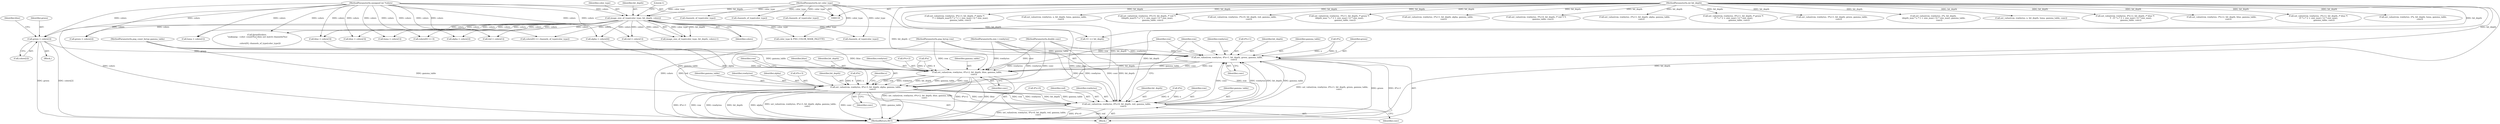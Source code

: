 digraph "1_Android_9d4853418ab2f754c2b63e091c29c5529b8b86ca_14@array" {
"1000660" [label="(Call,green = colors[2])"];
"1000132" [label="(Call,image_size_of_type(color_type, bit_depth, colors))"];
"1000122" [label="(MethodParameterIn,int color_type)"];
"1000123" [label="(MethodParameterIn,int bit_depth)"];
"1000126" [label="(MethodParameterIn,unsigned int *colors)"];
"1000700" [label="(Call,set_value(row, rowbytes, 4*x+1, bit_depth, green, gamma_table,\n                     conv))"];
"1000712" [label="(Call,set_value(row, rowbytes, 4*x+2, bit_depth, blue, gamma_table,\n                     conv))"];
"1000724" [label="(Call,set_value(row, rowbytes, 4*x+3, bit_depth, alpha, gamma_table,\n                     conv))"];
"1000688" [label="(Call,set_value(row, rowbytes, 4*x+0, bit_depth, red, gamma_table,\n                     conv))"];
"1000711" [label="(Identifier,conv)"];
"1000723" [label="(Identifier,conv)"];
"1000667" [label="(Identifier,blue)"];
"1000453" [label="(Call,set_value(row, rowbytes, 4*x+3, bit_depth, /* alpha */\n                  Y + ((depth_max-Y) * x * 2 + size_max) / (2 * size_max),\n                  gamma_table, conv))"];
"1000715" [label="(Call,4*x+2)"];
"1000699" [label="(Identifier,conv)"];
"1000672" [label="(Call,alpha = colors[4])"];
"1000120" [label="(MethodParameterIn,size_t rowbytes)"];
"1000661" [label="(Identifier,green)"];
"1000526" [label="(Call,set_value(row, rowbytes, x, bit_depth, luma, gamma_table,\n                     conv))"];
"1000686" [label="(Identifier,x)"];
"1000131" [label="(Call,image_size_of_type(color_type, bit_depth, colors)-1)"];
"1000691" [label="(Call,4*x+0)"];
"1000383" [label="(Call,set_value(row, rowbytes, 4*x+0, bit_depth, /* red */\n ((depth_max-Y) * x * 2 + size_max) / (2 * size_max),\n                  gamma_table, conv))"];
"1000505" [label="(Call,channels_of_type(color_type))"];
"1000713" [label="(Identifier,row)"];
"1000586" [label="(Call,red = colors[1])"];
"1000734" [label="(Identifier,gamma_table)"];
"1000134" [label="(Identifier,bit_depth)"];
"1000122" [label="(MethodParameterIn,int color_type)"];
"1000702" [label="(Identifier,rowbytes)"];
"1000712" [label="(Call,set_value(row, rowbytes, 4*x+2, bit_depth, blue, gamma_table,\n                     conv))"];
"1000688" [label="(Call,set_value(row, rowbytes, 4*x+0, bit_depth, red, gamma_table,\n                     conv))"];
"1000703" [label="(Call,4*x+1)"];
"1000614" [label="(Call,set_value(row, rowbytes, 3*x+0, bit_depth, red, gamma_table,\n                     conv))"];
"1000726" [label="(Identifier,rowbytes)"];
"1000751" [label="(Call,channels_of_type(color_type))"];
"1000502" [label="(Call,channels_of_type(color_type))"];
"1000125" [label="(MethodParameterIn,double conv)"];
"1000666" [label="(Call,blue = colors[3])"];
"1000136" [label="(Literal,1)"];
"1000498" [label="(Call,colors[0] == channels_of_type(color_type))"];
"1000311" [label="(Call,set_value(row, rowbytes, 3*x+1, bit_depth, /* green */\n (depth_max * x * 2 + size_max) / (2 * size_max),\n                  gamma_table, conv))"];
"1000716" [label="(Call,4*x)"];
"1000708" [label="(Identifier,bit_depth)"];
"1000687" [label="(Block,)"];
"1000259" [label="(Call,set_value(row, rowbytes, 2*x+1, bit_depth, alpha, gamma_table,\n                  conv))"];
"1000697" [label="(Identifier,red)"];
"1000733" [label="(Identifier,alpha)"];
"1000126" [label="(MethodParameterIn,unsigned int *colors)"];
"1000710" [label="(Identifier,gamma_table)"];
"1000132" [label="(Call,image_size_of_type(color_type, bit_depth, colors))"];
"1000488" [label="(Call,color_type & PNG_COLOR_MASK_PALETTE)"];
"1000690" [label="(Identifier,rowbytes)"];
"1000299" [label="(Call,set_value(row, rowbytes, 3*x+0, bit_depth, /* red */ Y,\n                     gamma_table, conv))"];
"1000722" [label="(Identifier,gamma_table)"];
"1000696" [label="(Identifier,bit_depth)"];
"1000692" [label="(Call,4*x)"];
"1000570" [label="(Call,set_value(row, rowbytes, 2*x+1, bit_depth, alpha, gamma_table,\n                     conv))"];
"1000133" [label="(Identifier,color_type)"];
"1000141" [label="(Call,1U << bit_depth)"];
"1000511" [label="(Call,luma = colors[1])"];
"1000407" [label="(Call,set_value(row, rowbytes, 4*x+1, bit_depth, /* green */\n (Y * x * 2 + size_max) / (2 * size_max),\n                  gamma_table, conv))"];
"1000701" [label="(Identifier,row)"];
"1000724" [label="(Call,set_value(row, rowbytes, 4*x+3, bit_depth, alpha, gamma_table,\n                     conv))"];
"1000704" [label="(Call,4*x)"];
"1000626" [label="(Call,set_value(row, rowbytes, 3*x+1, bit_depth, green, gamma_table,\n                     conv))"];
"1000721" [label="(Identifier,blue)"];
"1000239" [label="(Call,set_value(row, rowbytes, 2*x, bit_depth,\n (depth_max * x * 2 + size_max) / (2 * size_max), gamma_table,\n                  conv))"];
"1000725" [label="(Identifier,row)"];
"1000660" [label="(Call,green = colors[2])"];
"1000203" [label="(Call,set_value(row, rowbytes, x, bit_depth, luma, gamma_table, conv))"];
"1000689" [label="(Identifier,row)"];
"1000720" [label="(Identifier,bit_depth)"];
"1000429" [label="(Call,set_value(row, rowbytes, 4*x+2, bit_depth, /* blue */\n                  Y - (Y * x * 2 + size_max) / (2 * size_max),\n                  gamma_table, conv))"];
"1000709" [label="(Identifier,green)"];
"1000146" [label="(Call,colors[0] == 0)"];
"1000700" [label="(Call,set_value(row, rowbytes, 4*x+1, bit_depth, green, gamma_table,\n                     conv))"];
"1000638" [label="(Call,set_value(row, rowbytes, 3*x+2, bit_depth, blue, gamma_table,\n                     conv))"];
"1000727" [label="(Call,4*x+3)"];
"1000652" [label="(Block,)"];
"1000654" [label="(Call,red = colors[1])"];
"1000333" [label="(Call,set_value(row, rowbytes, 3*x+2, bit_depth, /* blue */\n (Y * x * 2 + size_max) / (2 * size_max),\n                  gamma_table, conv))"];
"1000560" [label="(Call,set_value(row, rowbytes, 2*x, bit_depth, luma, gamma_table,\n                     conv))"];
"1000714" [label="(Identifier,rowbytes)"];
"1000119" [label="(MethodParameterIn,png_bytep row)"];
"1000124" [label="(MethodParameterIn,png_const_bytep gamma_table)"];
"1000135" [label="(Identifier,colors)"];
"1000662" [label="(Call,colors[2])"];
"1000123" [label="(MethodParameterIn,int bit_depth)"];
"1000152" [label="(Call,channels_of_type(color_type))"];
"1000728" [label="(Call,4*x)"];
"1000735" [label="(Identifier,conv)"];
"1000698" [label="(Identifier,gamma_table)"];
"1000598" [label="(Call,blue = colors[3])"];
"1000544" [label="(Call,alpha = colors[2])"];
"1000592" [label="(Call,green = colors[2])"];
"1000745" [label="(Call,fprintf(stderr,\n \"makepng: --color: count(%u) does not match channels(%u)\n\",\n\n          colors[0], channels_of_type(color_type)))"];
"1000538" [label="(Call,luma = colors[1])"];
"1000732" [label="(Identifier,bit_depth)"];
"1000755" [label="(MethodReturn,RET)"];
"1000660" -> "1000652"  [label="AST: "];
"1000660" -> "1000662"  [label="CFG: "];
"1000661" -> "1000660"  [label="AST: "];
"1000662" -> "1000660"  [label="AST: "];
"1000667" -> "1000660"  [label="CFG: "];
"1000660" -> "1000755"  [label="DDG: green"];
"1000660" -> "1000755"  [label="DDG: colors[2]"];
"1000132" -> "1000660"  [label="DDG: colors"];
"1000126" -> "1000660"  [label="DDG: colors"];
"1000660" -> "1000700"  [label="DDG: green"];
"1000132" -> "1000131"  [label="AST: "];
"1000132" -> "1000135"  [label="CFG: "];
"1000133" -> "1000132"  [label="AST: "];
"1000134" -> "1000132"  [label="AST: "];
"1000135" -> "1000132"  [label="AST: "];
"1000136" -> "1000132"  [label="CFG: "];
"1000132" -> "1000755"  [label="DDG: colors"];
"1000132" -> "1000131"  [label="DDG: color_type"];
"1000132" -> "1000131"  [label="DDG: bit_depth"];
"1000132" -> "1000131"  [label="DDG: colors"];
"1000122" -> "1000132"  [label="DDG: color_type"];
"1000123" -> "1000132"  [label="DDG: bit_depth"];
"1000126" -> "1000132"  [label="DDG: colors"];
"1000132" -> "1000141"  [label="DDG: bit_depth"];
"1000132" -> "1000146"  [label="DDG: colors"];
"1000132" -> "1000152"  [label="DDG: color_type"];
"1000132" -> "1000488"  [label="DDG: color_type"];
"1000132" -> "1000498"  [label="DDG: colors"];
"1000132" -> "1000511"  [label="DDG: colors"];
"1000132" -> "1000538"  [label="DDG: colors"];
"1000132" -> "1000544"  [label="DDG: colors"];
"1000132" -> "1000586"  [label="DDG: colors"];
"1000132" -> "1000592"  [label="DDG: colors"];
"1000132" -> "1000598"  [label="DDG: colors"];
"1000132" -> "1000654"  [label="DDG: colors"];
"1000132" -> "1000666"  [label="DDG: colors"];
"1000132" -> "1000672"  [label="DDG: colors"];
"1000132" -> "1000745"  [label="DDG: colors"];
"1000122" -> "1000118"  [label="AST: "];
"1000122" -> "1000755"  [label="DDG: color_type"];
"1000122" -> "1000152"  [label="DDG: color_type"];
"1000122" -> "1000488"  [label="DDG: color_type"];
"1000122" -> "1000502"  [label="DDG: color_type"];
"1000122" -> "1000505"  [label="DDG: color_type"];
"1000122" -> "1000751"  [label="DDG: color_type"];
"1000123" -> "1000118"  [label="AST: "];
"1000123" -> "1000755"  [label="DDG: bit_depth"];
"1000123" -> "1000141"  [label="DDG: bit_depth"];
"1000123" -> "1000203"  [label="DDG: bit_depth"];
"1000123" -> "1000239"  [label="DDG: bit_depth"];
"1000123" -> "1000259"  [label="DDG: bit_depth"];
"1000123" -> "1000299"  [label="DDG: bit_depth"];
"1000123" -> "1000311"  [label="DDG: bit_depth"];
"1000123" -> "1000333"  [label="DDG: bit_depth"];
"1000123" -> "1000383"  [label="DDG: bit_depth"];
"1000123" -> "1000407"  [label="DDG: bit_depth"];
"1000123" -> "1000429"  [label="DDG: bit_depth"];
"1000123" -> "1000453"  [label="DDG: bit_depth"];
"1000123" -> "1000526"  [label="DDG: bit_depth"];
"1000123" -> "1000560"  [label="DDG: bit_depth"];
"1000123" -> "1000570"  [label="DDG: bit_depth"];
"1000123" -> "1000614"  [label="DDG: bit_depth"];
"1000123" -> "1000626"  [label="DDG: bit_depth"];
"1000123" -> "1000638"  [label="DDG: bit_depth"];
"1000123" -> "1000688"  [label="DDG: bit_depth"];
"1000123" -> "1000700"  [label="DDG: bit_depth"];
"1000123" -> "1000712"  [label="DDG: bit_depth"];
"1000123" -> "1000724"  [label="DDG: bit_depth"];
"1000126" -> "1000118"  [label="AST: "];
"1000126" -> "1000755"  [label="DDG: colors"];
"1000126" -> "1000146"  [label="DDG: colors"];
"1000126" -> "1000498"  [label="DDG: colors"];
"1000126" -> "1000511"  [label="DDG: colors"];
"1000126" -> "1000538"  [label="DDG: colors"];
"1000126" -> "1000544"  [label="DDG: colors"];
"1000126" -> "1000586"  [label="DDG: colors"];
"1000126" -> "1000592"  [label="DDG: colors"];
"1000126" -> "1000598"  [label="DDG: colors"];
"1000126" -> "1000654"  [label="DDG: colors"];
"1000126" -> "1000666"  [label="DDG: colors"];
"1000126" -> "1000672"  [label="DDG: colors"];
"1000126" -> "1000745"  [label="DDG: colors"];
"1000700" -> "1000687"  [label="AST: "];
"1000700" -> "1000711"  [label="CFG: "];
"1000701" -> "1000700"  [label="AST: "];
"1000702" -> "1000700"  [label="AST: "];
"1000703" -> "1000700"  [label="AST: "];
"1000708" -> "1000700"  [label="AST: "];
"1000709" -> "1000700"  [label="AST: "];
"1000710" -> "1000700"  [label="AST: "];
"1000711" -> "1000700"  [label="AST: "];
"1000713" -> "1000700"  [label="CFG: "];
"1000700" -> "1000755"  [label="DDG: set_value(row, rowbytes, 4*x+1, bit_depth, green, gamma_table,\n                     conv)"];
"1000700" -> "1000755"  [label="DDG: green"];
"1000700" -> "1000755"  [label="DDG: 4*x+1"];
"1000688" -> "1000700"  [label="DDG: row"];
"1000688" -> "1000700"  [label="DDG: rowbytes"];
"1000688" -> "1000700"  [label="DDG: bit_depth"];
"1000688" -> "1000700"  [label="DDG: gamma_table"];
"1000688" -> "1000700"  [label="DDG: conv"];
"1000119" -> "1000700"  [label="DDG: row"];
"1000120" -> "1000700"  [label="DDG: rowbytes"];
"1000704" -> "1000700"  [label="DDG: 4"];
"1000704" -> "1000700"  [label="DDG: x"];
"1000124" -> "1000700"  [label="DDG: gamma_table"];
"1000125" -> "1000700"  [label="DDG: conv"];
"1000700" -> "1000712"  [label="DDG: row"];
"1000700" -> "1000712"  [label="DDG: rowbytes"];
"1000700" -> "1000712"  [label="DDG: bit_depth"];
"1000700" -> "1000712"  [label="DDG: gamma_table"];
"1000700" -> "1000712"  [label="DDG: conv"];
"1000712" -> "1000687"  [label="AST: "];
"1000712" -> "1000723"  [label="CFG: "];
"1000713" -> "1000712"  [label="AST: "];
"1000714" -> "1000712"  [label="AST: "];
"1000715" -> "1000712"  [label="AST: "];
"1000720" -> "1000712"  [label="AST: "];
"1000721" -> "1000712"  [label="AST: "];
"1000722" -> "1000712"  [label="AST: "];
"1000723" -> "1000712"  [label="AST: "];
"1000725" -> "1000712"  [label="CFG: "];
"1000712" -> "1000755"  [label="DDG: set_value(row, rowbytes, 4*x+2, bit_depth, blue, gamma_table,\n                     conv)"];
"1000712" -> "1000755"  [label="DDG: 4*x+2"];
"1000712" -> "1000755"  [label="DDG: blue"];
"1000119" -> "1000712"  [label="DDG: row"];
"1000120" -> "1000712"  [label="DDG: rowbytes"];
"1000716" -> "1000712"  [label="DDG: 4"];
"1000716" -> "1000712"  [label="DDG: x"];
"1000666" -> "1000712"  [label="DDG: blue"];
"1000124" -> "1000712"  [label="DDG: gamma_table"];
"1000125" -> "1000712"  [label="DDG: conv"];
"1000712" -> "1000724"  [label="DDG: row"];
"1000712" -> "1000724"  [label="DDG: rowbytes"];
"1000712" -> "1000724"  [label="DDG: bit_depth"];
"1000712" -> "1000724"  [label="DDG: gamma_table"];
"1000712" -> "1000724"  [label="DDG: conv"];
"1000724" -> "1000687"  [label="AST: "];
"1000724" -> "1000735"  [label="CFG: "];
"1000725" -> "1000724"  [label="AST: "];
"1000726" -> "1000724"  [label="AST: "];
"1000727" -> "1000724"  [label="AST: "];
"1000732" -> "1000724"  [label="AST: "];
"1000733" -> "1000724"  [label="AST: "];
"1000734" -> "1000724"  [label="AST: "];
"1000735" -> "1000724"  [label="AST: "];
"1000686" -> "1000724"  [label="CFG: "];
"1000724" -> "1000755"  [label="DDG: set_value(row, rowbytes, 4*x+3, bit_depth, alpha, gamma_table,\n                     conv)"];
"1000724" -> "1000755"  [label="DDG: conv"];
"1000724" -> "1000755"  [label="DDG: gamma_table"];
"1000724" -> "1000755"  [label="DDG: 4*x+3"];
"1000724" -> "1000755"  [label="DDG: row"];
"1000724" -> "1000755"  [label="DDG: rowbytes"];
"1000724" -> "1000755"  [label="DDG: bit_depth"];
"1000724" -> "1000755"  [label="DDG: alpha"];
"1000724" -> "1000688"  [label="DDG: row"];
"1000724" -> "1000688"  [label="DDG: rowbytes"];
"1000724" -> "1000688"  [label="DDG: bit_depth"];
"1000724" -> "1000688"  [label="DDG: gamma_table"];
"1000724" -> "1000688"  [label="DDG: conv"];
"1000119" -> "1000724"  [label="DDG: row"];
"1000120" -> "1000724"  [label="DDG: rowbytes"];
"1000728" -> "1000724"  [label="DDG: 4"];
"1000728" -> "1000724"  [label="DDG: x"];
"1000672" -> "1000724"  [label="DDG: alpha"];
"1000124" -> "1000724"  [label="DDG: gamma_table"];
"1000125" -> "1000724"  [label="DDG: conv"];
"1000688" -> "1000687"  [label="AST: "];
"1000688" -> "1000699"  [label="CFG: "];
"1000689" -> "1000688"  [label="AST: "];
"1000690" -> "1000688"  [label="AST: "];
"1000691" -> "1000688"  [label="AST: "];
"1000696" -> "1000688"  [label="AST: "];
"1000697" -> "1000688"  [label="AST: "];
"1000698" -> "1000688"  [label="AST: "];
"1000699" -> "1000688"  [label="AST: "];
"1000701" -> "1000688"  [label="CFG: "];
"1000688" -> "1000755"  [label="DDG: red"];
"1000688" -> "1000755"  [label="DDG: set_value(row, rowbytes, 4*x+0, bit_depth, red, gamma_table,\n                     conv)"];
"1000688" -> "1000755"  [label="DDG: 4*x+0"];
"1000119" -> "1000688"  [label="DDG: row"];
"1000120" -> "1000688"  [label="DDG: rowbytes"];
"1000692" -> "1000688"  [label="DDG: 4"];
"1000692" -> "1000688"  [label="DDG: x"];
"1000141" -> "1000688"  [label="DDG: bit_depth"];
"1000654" -> "1000688"  [label="DDG: red"];
"1000124" -> "1000688"  [label="DDG: gamma_table"];
"1000125" -> "1000688"  [label="DDG: conv"];
}
